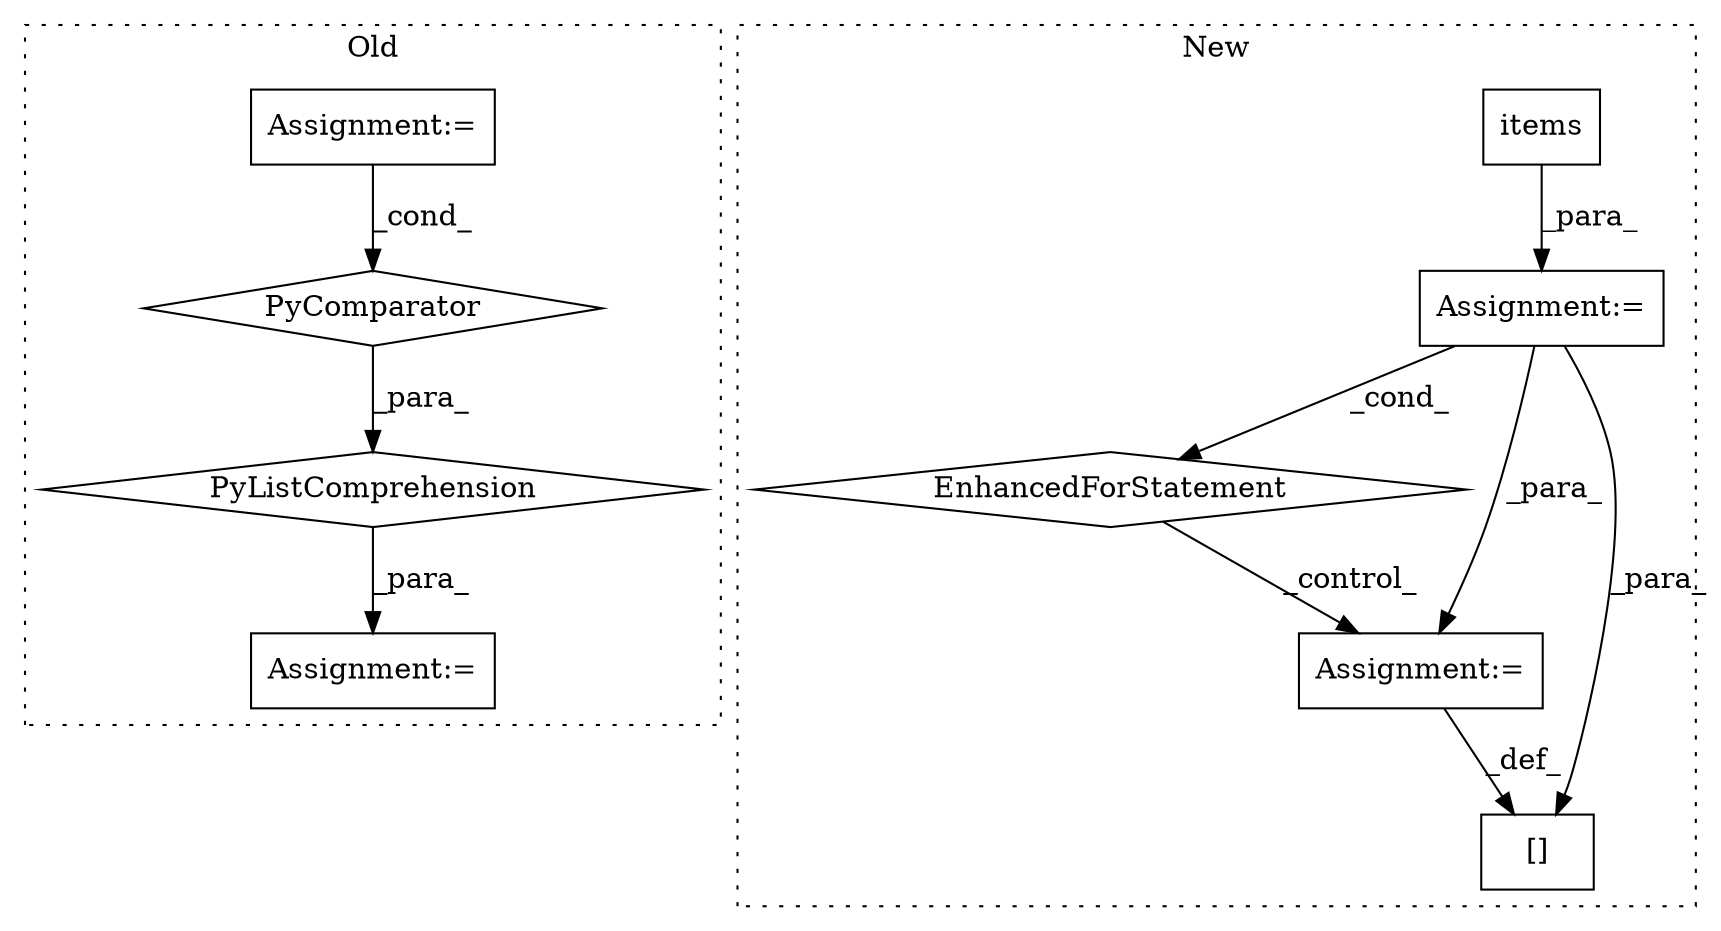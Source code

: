 digraph G {
subgraph cluster0 {
1 [label="PyComparator" a="113" s="8277" l="22" shape="diamond"];
3 [label="Assignment:=" a="7" s="8277" l="22" shape="box"];
5 [label="PyListComprehension" a="109" s="8156" l="151" shape="diamond"];
6 [label="Assignment:=" a="7" s="8411" l="1" shape="box"];
label = "Old";
style="dotted";
}
subgraph cluster1 {
2 [label="items" a="32" s="8009" l="7" shape="box"];
4 [label="Assignment:=" a="7" s="7903,8016" l="76,2" shape="box"];
7 [label="EnhancedForStatement" a="70" s="7903,8016" l="76,2" shape="diamond"];
8 [label="Assignment:=" a="7" s="8513" l="1" shape="box"];
9 [label="[]" a="2" s="8490,8512" l="14,1" shape="box"];
label = "New";
style="dotted";
}
1 -> 5 [label="_para_"];
2 -> 4 [label="_para_"];
3 -> 1 [label="_cond_"];
4 -> 9 [label="_para_"];
4 -> 7 [label="_cond_"];
4 -> 8 [label="_para_"];
5 -> 6 [label="_para_"];
7 -> 8 [label="_control_"];
8 -> 9 [label="_def_"];
}